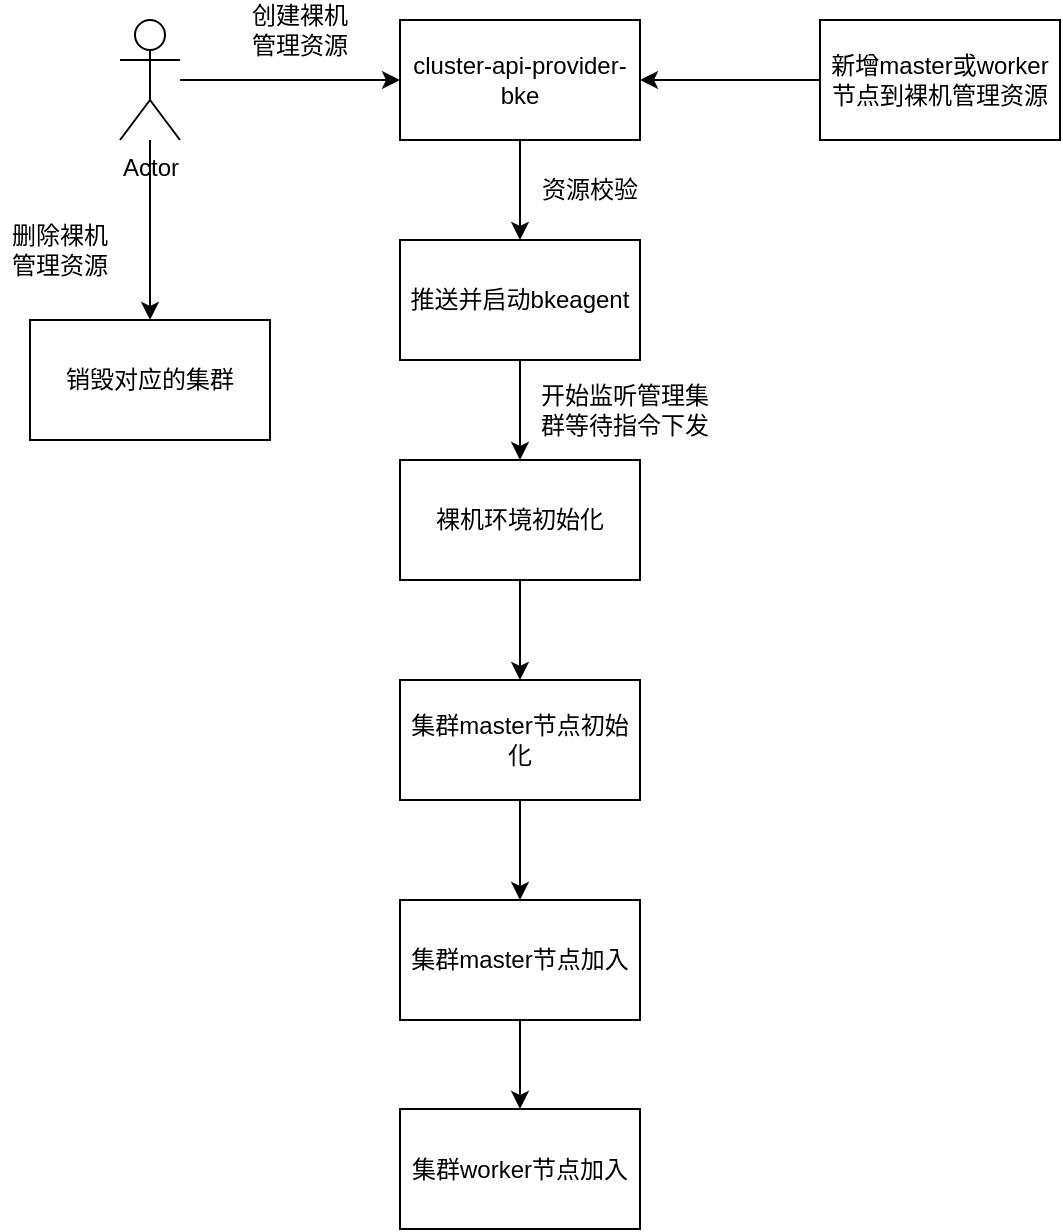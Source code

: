 <mxfile version="21.1.4" type="github">
  <diagram id="C5RBs43oDa-KdzZeNtuy" name="Page-1">
    <mxGraphModel dx="1434" dy="756" grid="1" gridSize="10" guides="1" tooltips="1" connect="1" arrows="1" fold="1" page="1" pageScale="1" pageWidth="827" pageHeight="1169" math="0" shadow="0">
      <root>
        <mxCell id="WIyWlLk6GJQsqaUBKTNV-0" />
        <mxCell id="WIyWlLk6GJQsqaUBKTNV-1" parent="WIyWlLk6GJQsqaUBKTNV-0" />
        <mxCell id="cP1UO_zdowh7QH_uPdua-3" value="" style="edgeStyle=orthogonalEdgeStyle;rounded=0;orthogonalLoop=1;jettySize=auto;html=1;" edge="1" parent="WIyWlLk6GJQsqaUBKTNV-1" source="cP1UO_zdowh7QH_uPdua-1">
          <mxGeometry relative="1" as="geometry">
            <mxPoint x="340" y="70" as="targetPoint" />
          </mxGeometry>
        </mxCell>
        <mxCell id="cP1UO_zdowh7QH_uPdua-31" value="" style="edgeStyle=orthogonalEdgeStyle;rounded=0;orthogonalLoop=1;jettySize=auto;html=1;fontFamily=Helvetica;fontSize=12;fontColor=default;" edge="1" parent="WIyWlLk6GJQsqaUBKTNV-1" source="cP1UO_zdowh7QH_uPdua-1" target="cP1UO_zdowh7QH_uPdua-30">
          <mxGeometry relative="1" as="geometry" />
        </mxCell>
        <mxCell id="cP1UO_zdowh7QH_uPdua-1" value="Actor" style="shape=umlActor;verticalLabelPosition=bottom;verticalAlign=top;html=1;outlineConnect=0;" vertex="1" parent="WIyWlLk6GJQsqaUBKTNV-1">
          <mxGeometry x="200" y="40" width="30" height="60" as="geometry" />
        </mxCell>
        <mxCell id="cP1UO_zdowh7QH_uPdua-9" value="" style="edgeStyle=orthogonalEdgeStyle;rounded=0;orthogonalLoop=1;jettySize=auto;html=1;" edge="1" parent="WIyWlLk6GJQsqaUBKTNV-1" source="cP1UO_zdowh7QH_uPdua-6" target="cP1UO_zdowh7QH_uPdua-8">
          <mxGeometry relative="1" as="geometry" />
        </mxCell>
        <mxCell id="cP1UO_zdowh7QH_uPdua-6" value="cluster-api-provider-bke" style="whiteSpace=wrap;html=1;rounded=0;" vertex="1" parent="WIyWlLk6GJQsqaUBKTNV-1">
          <mxGeometry x="340" y="40" width="120" height="60" as="geometry" />
        </mxCell>
        <mxCell id="cP1UO_zdowh7QH_uPdua-12" value="" style="edgeStyle=orthogonalEdgeStyle;rounded=0;orthogonalLoop=1;jettySize=auto;html=1;fontFamily=Helvetica;fontSize=12;fontColor=default;" edge="1" parent="WIyWlLk6GJQsqaUBKTNV-1" source="cP1UO_zdowh7QH_uPdua-8" target="cP1UO_zdowh7QH_uPdua-11">
          <mxGeometry relative="1" as="geometry" />
        </mxCell>
        <mxCell id="cP1UO_zdowh7QH_uPdua-8" value="推送并启动bkeagent" style="whiteSpace=wrap;html=1;rounded=0;" vertex="1" parent="WIyWlLk6GJQsqaUBKTNV-1">
          <mxGeometry x="340" y="150" width="120" height="60" as="geometry" />
        </mxCell>
        <mxCell id="cP1UO_zdowh7QH_uPdua-10" value="资源校验&lt;br&gt;" style="text;strokeColor=none;align=center;fillColor=none;html=1;verticalAlign=middle;whiteSpace=wrap;rounded=0;" vertex="1" parent="WIyWlLk6GJQsqaUBKTNV-1">
          <mxGeometry x="400" y="110" width="70" height="30" as="geometry" />
        </mxCell>
        <mxCell id="cP1UO_zdowh7QH_uPdua-15" value="" style="edgeStyle=orthogonalEdgeStyle;rounded=0;orthogonalLoop=1;jettySize=auto;html=1;fontFamily=Helvetica;fontSize=12;fontColor=default;" edge="1" parent="WIyWlLk6GJQsqaUBKTNV-1" source="cP1UO_zdowh7QH_uPdua-11" target="cP1UO_zdowh7QH_uPdua-14">
          <mxGeometry relative="1" as="geometry" />
        </mxCell>
        <mxCell id="cP1UO_zdowh7QH_uPdua-11" value="裸机环境初始化" style="whiteSpace=wrap;html=1;rounded=0;" vertex="1" parent="WIyWlLk6GJQsqaUBKTNV-1">
          <mxGeometry x="340" y="260" width="120" height="60" as="geometry" />
        </mxCell>
        <mxCell id="cP1UO_zdowh7QH_uPdua-13" value="创建裸机管理资源" style="text;strokeColor=none;align=center;fillColor=none;html=1;verticalAlign=middle;whiteSpace=wrap;rounded=0;fontSize=12;fontFamily=Helvetica;fontColor=default;" vertex="1" parent="WIyWlLk6GJQsqaUBKTNV-1">
          <mxGeometry x="260" y="30" width="60" height="30" as="geometry" />
        </mxCell>
        <mxCell id="cP1UO_zdowh7QH_uPdua-22" value="" style="edgeStyle=orthogonalEdgeStyle;rounded=0;orthogonalLoop=1;jettySize=auto;html=1;fontFamily=Helvetica;fontSize=12;fontColor=default;" edge="1" parent="WIyWlLk6GJQsqaUBKTNV-1" source="cP1UO_zdowh7QH_uPdua-14" target="cP1UO_zdowh7QH_uPdua-18">
          <mxGeometry relative="1" as="geometry" />
        </mxCell>
        <mxCell id="cP1UO_zdowh7QH_uPdua-14" value="集群master节点初始化" style="whiteSpace=wrap;html=1;rounded=0;" vertex="1" parent="WIyWlLk6GJQsqaUBKTNV-1">
          <mxGeometry x="340" y="370" width="120" height="60" as="geometry" />
        </mxCell>
        <mxCell id="cP1UO_zdowh7QH_uPdua-24" value="" style="edgeStyle=orthogonalEdgeStyle;rounded=0;orthogonalLoop=1;jettySize=auto;html=1;fontFamily=Helvetica;fontSize=12;fontColor=default;" edge="1" parent="WIyWlLk6GJQsqaUBKTNV-1" source="cP1UO_zdowh7QH_uPdua-18" target="cP1UO_zdowh7QH_uPdua-23">
          <mxGeometry relative="1" as="geometry" />
        </mxCell>
        <mxCell id="cP1UO_zdowh7QH_uPdua-18" value="集群master节点加入" style="whiteSpace=wrap;html=1;rounded=0;" vertex="1" parent="WIyWlLk6GJQsqaUBKTNV-1">
          <mxGeometry x="340" y="480" width="120" height="60" as="geometry" />
        </mxCell>
        <mxCell id="cP1UO_zdowh7QH_uPdua-23" value="集群worker节点加入" style="whiteSpace=wrap;html=1;rounded=0;" vertex="1" parent="WIyWlLk6GJQsqaUBKTNV-1">
          <mxGeometry x="340" y="584.5" width="120" height="60" as="geometry" />
        </mxCell>
        <mxCell id="cP1UO_zdowh7QH_uPdua-34" value="" style="edgeStyle=orthogonalEdgeStyle;rounded=0;orthogonalLoop=1;jettySize=auto;html=1;fontFamily=Helvetica;fontSize=12;fontColor=default;" edge="1" parent="WIyWlLk6GJQsqaUBKTNV-1" source="cP1UO_zdowh7QH_uPdua-25" target="cP1UO_zdowh7QH_uPdua-6">
          <mxGeometry relative="1" as="geometry" />
        </mxCell>
        <mxCell id="cP1UO_zdowh7QH_uPdua-25" value="新增master或worker节点到裸机管理资源" style="rounded=0;whiteSpace=wrap;html=1;strokeColor=default;fontFamily=Helvetica;fontSize=12;fontColor=default;fillColor=default;" vertex="1" parent="WIyWlLk6GJQsqaUBKTNV-1">
          <mxGeometry x="550" y="40" width="120" height="60" as="geometry" />
        </mxCell>
        <mxCell id="cP1UO_zdowh7QH_uPdua-30" value="销毁对应的集群" style="rounded=0;whiteSpace=wrap;html=1;strokeColor=default;fontFamily=Helvetica;fontSize=12;fontColor=default;fillColor=default;" vertex="1" parent="WIyWlLk6GJQsqaUBKTNV-1">
          <mxGeometry x="155" y="190" width="120" height="60" as="geometry" />
        </mxCell>
        <mxCell id="cP1UO_zdowh7QH_uPdua-32" value="删除裸机管理资源" style="text;strokeColor=none;align=center;fillColor=none;html=1;verticalAlign=middle;whiteSpace=wrap;rounded=0;fontSize=12;fontFamily=Helvetica;fontColor=default;" vertex="1" parent="WIyWlLk6GJQsqaUBKTNV-1">
          <mxGeometry x="140" y="140" width="60" height="30" as="geometry" />
        </mxCell>
        <mxCell id="cP1UO_zdowh7QH_uPdua-35" value="开始监听管理集群等待指令下发" style="text;strokeColor=none;align=center;fillColor=none;html=1;verticalAlign=middle;whiteSpace=wrap;rounded=0;fontSize=12;fontFamily=Helvetica;fontColor=default;" vertex="1" parent="WIyWlLk6GJQsqaUBKTNV-1">
          <mxGeometry x="405" y="220" width="95" height="30" as="geometry" />
        </mxCell>
      </root>
    </mxGraphModel>
  </diagram>
</mxfile>

